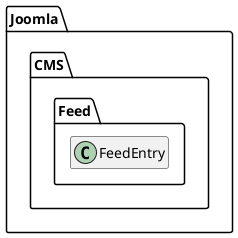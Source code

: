 @startuml
set namespaceSeparator \\
hide members
hide << alias >> circle

class Joomla\\CMS\\Feed\\FeedEntry
@enduml
